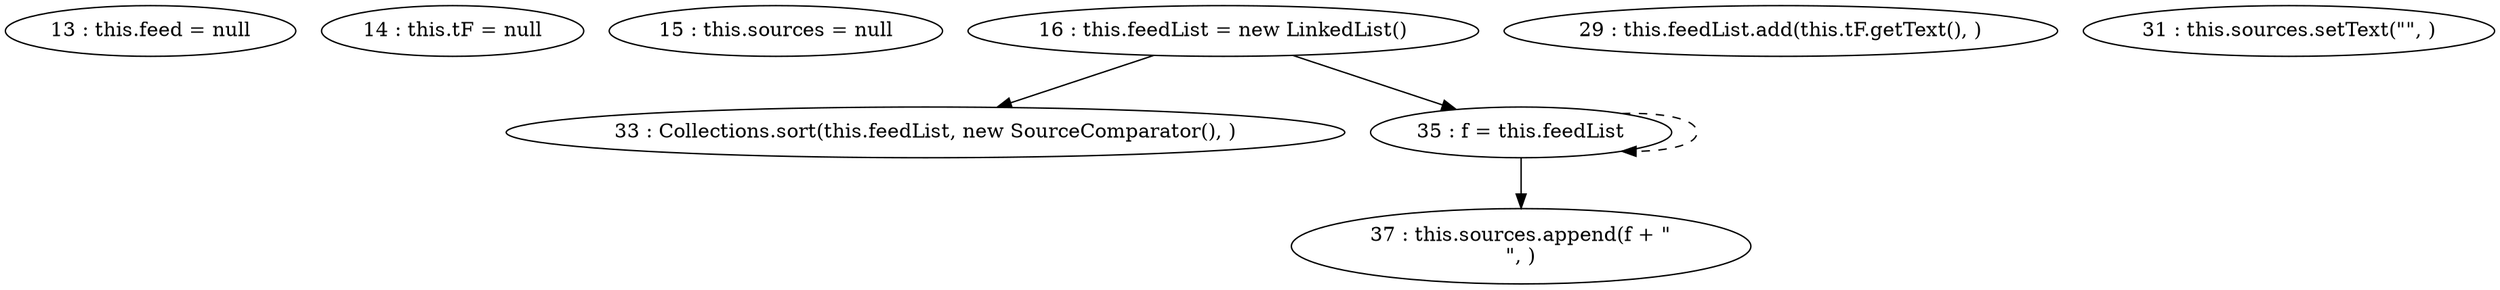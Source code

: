 digraph G {
"13 : this.feed = null"
"14 : this.tF = null"
"15 : this.sources = null"
"16 : this.feedList = new LinkedList()"
"16 : this.feedList = new LinkedList()" -> "33 : Collections.sort(this.feedList, new SourceComparator(), )"
"16 : this.feedList = new LinkedList()" -> "35 : f = this.feedList"
"29 : this.feedList.add(this.tF.getText(), )"
"31 : this.sources.setText(\"\", )"
"33 : Collections.sort(this.feedList, new SourceComparator(), )"
"35 : f = this.feedList"
"35 : f = this.feedList" -> "37 : this.sources.append(f + \"\n\", )"
"35 : f = this.feedList" -> "35 : f = this.feedList" [style=dashed]
"37 : this.sources.append(f + \"\n\", )"
}
